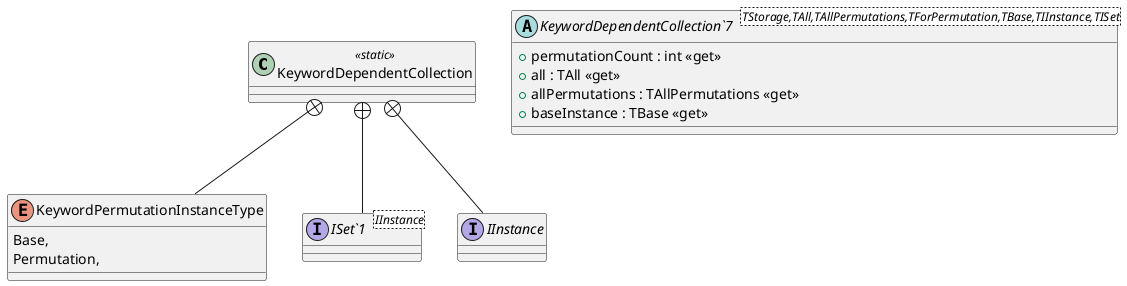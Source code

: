@startuml
class KeywordDependentCollection <<static>> {
}
abstract class "KeywordDependentCollection`7"<TStorage,TAll,TAllPermutations,TForPermutation,TBase,TIInstance,TISet> {
    + permutationCount : int <<get>>
    + all : TAll <<get>>
    + allPermutations : TAllPermutations <<get>>
    + baseInstance : TBase <<get>>
}
enum KeywordPermutationInstanceType {
    Base,
    Permutation,
}
interface "ISet`1"<IInstance> {
}
interface IInstance {
}
KeywordDependentCollection +-- KeywordPermutationInstanceType
KeywordDependentCollection +-- "ISet`1"
KeywordDependentCollection +-- IInstance
@enduml
